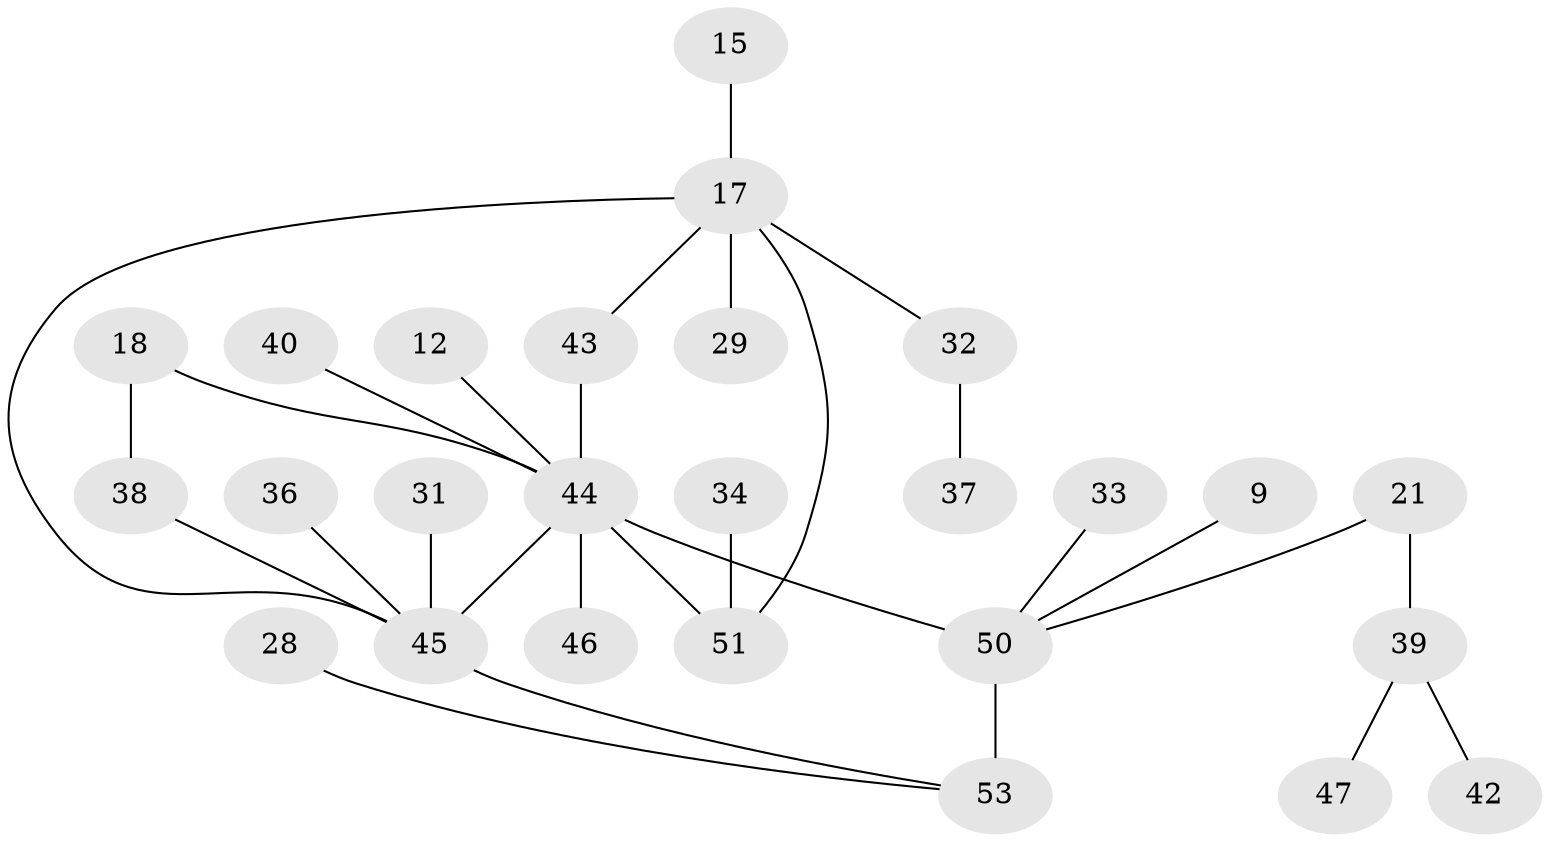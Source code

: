 // original degree distribution, {6: 0.03773584905660377, 7: 0.018867924528301886, 3: 0.18867924528301888, 5: 0.07547169811320754, 4: 0.05660377358490566, 2: 0.33962264150943394, 1: 0.2830188679245283}
// Generated by graph-tools (version 1.1) at 2025/42/03/09/25 04:42:00]
// undirected, 26 vertices, 29 edges
graph export_dot {
graph [start="1"]
  node [color=gray90,style=filled];
  9;
  12;
  15;
  17 [super="+5"];
  18;
  21 [super="+19"];
  28;
  29;
  31 [super="+13"];
  32;
  33;
  34;
  36;
  37;
  38;
  39;
  40;
  42;
  43;
  44 [super="+20+24"];
  45 [super="+14+35"];
  46;
  47;
  50 [super="+22+8+30"];
  51 [super="+27"];
  53 [super="+41+26+52"];
  9 -- 50;
  12 -- 44;
  15 -- 17;
  17 -- 29;
  17 -- 45 [weight=2];
  17 -- 43;
  17 -- 51 [weight=2];
  17 -- 32;
  18 -- 38;
  18 -- 44;
  21 -- 50 [weight=3];
  21 -- 39;
  28 -- 53;
  31 -- 45;
  32 -- 37;
  33 -- 50;
  34 -- 51;
  36 -- 45;
  38 -- 45;
  39 -- 42;
  39 -- 47;
  40 -- 44;
  43 -- 44;
  44 -- 50 [weight=3];
  44 -- 51 [weight=2];
  44 -- 46;
  44 -- 45 [weight=2];
  45 -- 53;
  50 -- 53 [weight=3];
}

